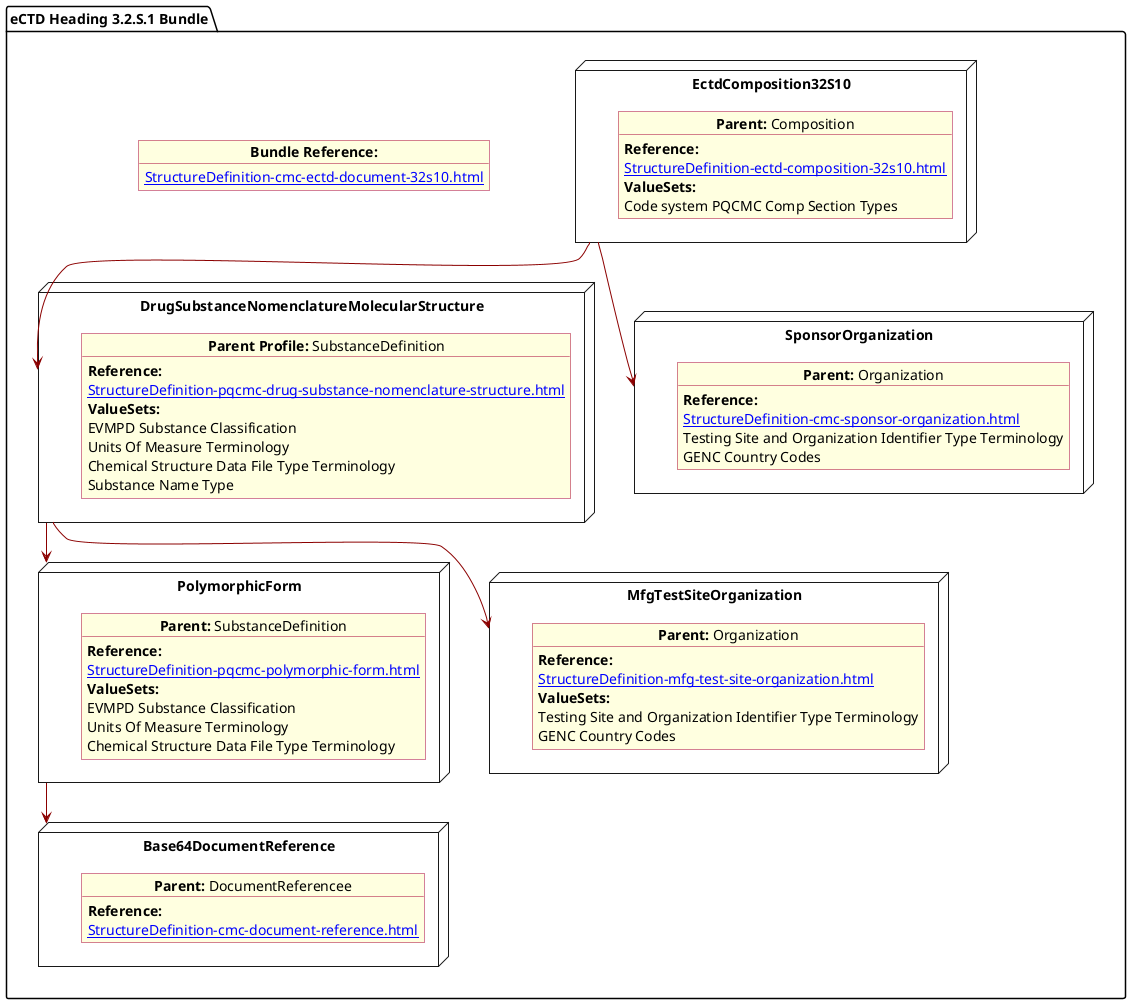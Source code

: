 @startuml SubstanceGeneral
allowmixing
'Mixed model of use case and object
skinparam svgDimensionStyle false
skinparam ObjectBackgroundColor LightYellow
skinparam ObjectBorderColor #A80036
skinparam activityDiamondBorderColor #A80036
skinparam activityDiamondBackgroundColor lawnGreen
skinparam ClassBorderThickness 4

package "eCTD Heading 3.2.S.1 Bundle" as NODES {
  object "**Bundle Reference:**" as objbun {
    [[StructureDefinition-cmc-ectd-document-32s10.html]]
  }

  node "DrugSubstanceNomenclatureMolecularStructure" as NN {

    object "**Parent Profile:** SubstanceDefinition" as obj3 {
      **Reference:**
      [[StructureDefinition-pqcmc-drug-substance-nomenclature-structure.html]]
      **ValueSets:**
      EVMPD Substance Classification
      Units Of Measure Terminology
      Chemical Structure Data File Type Terminology
      Substance Name Type
    }
  }

  node "Base64DocumentReference" as NB64 {

    object "**Parent:** DocumentReferencee"  as obj64 {
      **Reference:**
      [[StructureDefinition-cmc-document-reference.html]]
    }
  }
  node "EctdComposition32S10" as N1 {

    object "**Parent:** Composition" as obj1 {
      **Reference:**
      [[StructureDefinition-ectd-composition-32s10.html]]
      **ValueSets:**
      Code system PQCMC Comp Section Types
    }

  }
  node "PolymorphicForm" as N2 {

    object "**Parent:** SubstanceDefinition" as obj2 {
      **Reference:**
      [[StructureDefinition-pqcmc-polymorphic-form.html]]
      **ValueSets:**
      EVMPD Substance Classification
      Units Of Measure Terminology
      Chemical Structure Data File Type Terminology

    }

  }
  node "SponsorOrganization" as NSO {

    object "**Parent:** Organization" as objAu {
      **Reference:**
      [[StructureDefinition-cmc-sponsor-organization.html]]
      Testing Site and Organization Identifier Type Terminology

      GENC Country Codes
    }
  }

  node "MfgTestSiteOrganization" as N21mfg {

    object "**Parent:** Organization" as objTS  {
      **Reference:**
      [[StructureDefinition-mfg-test-site-organization.html]]
      **ValueSets:**
      Testing Site and Organization Identifier Type Terminology
      GENC Country Codes
    }
  }

  N1 -[#darkred]-> NN
  NN -[#darkred]-> N2
  N2 -[#darkred]-> NB64
  N1 -[#darkred]-> NSO
  NN -[#darkred]-> N21mfg
}
@enduml